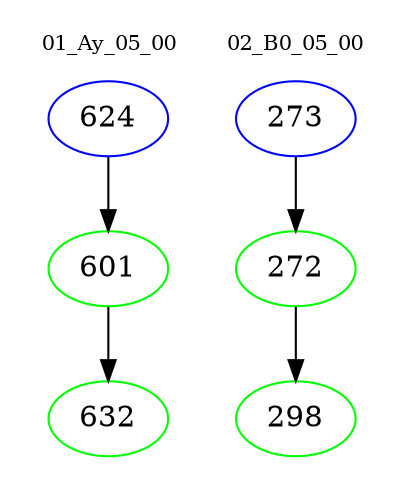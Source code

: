 digraph{
subgraph cluster_0 {
color = white
label = "01_Ay_05_00";
fontsize=10;
T0_624 [label="624", color="blue"]
T0_624 -> T0_601 [color="black"]
T0_601 [label="601", color="green"]
T0_601 -> T0_632 [color="black"]
T0_632 [label="632", color="green"]
}
subgraph cluster_1 {
color = white
label = "02_B0_05_00";
fontsize=10;
T1_273 [label="273", color="blue"]
T1_273 -> T1_272 [color="black"]
T1_272 [label="272", color="green"]
T1_272 -> T1_298 [color="black"]
T1_298 [label="298", color="green"]
}
}
